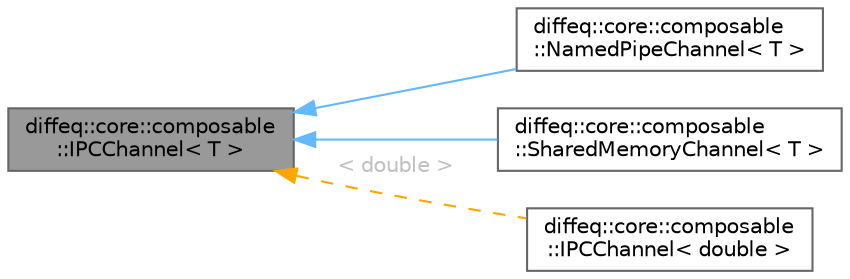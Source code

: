 digraph "diffeq::core::composable::IPCChannel&lt; T &gt;"
{
 // LATEX_PDF_SIZE
  bgcolor="transparent";
  edge [fontname=Helvetica,fontsize=10,labelfontname=Helvetica,labelfontsize=10];
  node [fontname=Helvetica,fontsize=10,shape=box,height=0.2,width=0.4];
  rankdir="LR";
  Node1 [id="Node000001",label="diffeq::core::composable\l::IPCChannel\< T \>",height=0.2,width=0.4,color="gray40", fillcolor="grey60", style="filled", fontcolor="black",tooltip="Base class for IPC channels."];
  Node1 -> Node2 [id="edge1_Node000001_Node000002",dir="back",color="steelblue1",style="solid",tooltip=" "];
  Node2 [id="Node000002",label="diffeq::core::composable\l::NamedPipeChannel\< T \>",height=0.2,width=0.4,color="gray40", fillcolor="white", style="filled",URL="$classdiffeq_1_1core_1_1composable_1_1_named_pipe_channel.html",tooltip="Named pipe IPC channel."];
  Node1 -> Node3 [id="edge2_Node000001_Node000003",dir="back",color="steelblue1",style="solid",tooltip=" "];
  Node3 [id="Node000003",label="diffeq::core::composable\l::SharedMemoryChannel\< T \>",height=0.2,width=0.4,color="gray40", fillcolor="white", style="filled",URL="$classdiffeq_1_1core_1_1composable_1_1_shared_memory_channel.html",tooltip="Shared memory IPC channel."];
  Node1 -> Node4 [id="edge3_Node000001_Node000004",dir="back",color="orange",style="dashed",tooltip=" ",label=<<TABLE CELLBORDER="0" BORDER="0"><TR><TD VALIGN="top" ALIGN="LEFT" CELLPADDING="1" CELLSPACING="0">&lt; double &gt;</TD></TR>
</TABLE>> ,fontcolor="grey" ];
  Node4 [id="Node000004",label="diffeq::core::composable\l::IPCChannel\< double \>",height=0.2,width=0.4,color="gray40", fillcolor="white", style="filled",URL="$classdiffeq_1_1core_1_1composable_1_1_i_p_c_channel.html",tooltip=" "];
}
